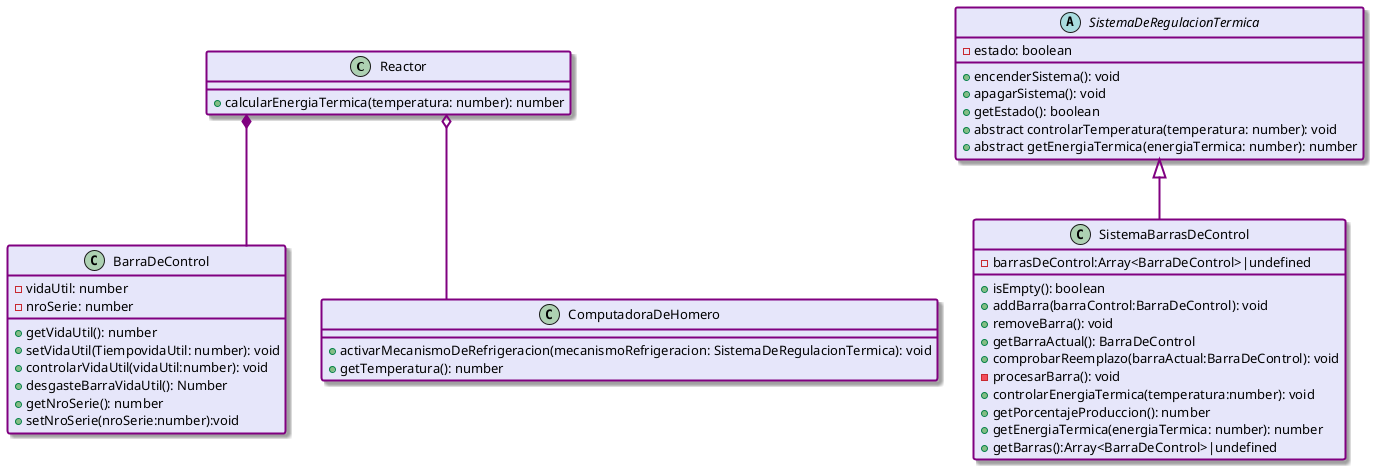 @startuml Trabajo Practico Laboratorio - Sistema de Refrigeracion

!define MyFontColor #000000
!define MyBorderColor #800080
!define MyBackgroundColor #E6E6FA
!define MyArrowColor #800080

skinparam defaultFontName Arial
skinparam DefaultFontSize 13
skinparam Linetype ortho
skinparam Arrowcolor MyArrowColor
skinparam ArrowThickness 2
skinparam Classbordercolor MyBorderColor
skinparam ClassBorderThickness 2
skinparam ClassBackgroundColor MyBackgroundColor
skinparam Shadowing true
skinparam GroupInheritance 1
skinparam NoteBackgroundColor yellow
skinparam NoteBorderThickness 2

class Reactor{
    + calcularEnergiaTermica(temperatura: number): number
}

abstract class SistemaDeRegulacionTermica {
    - estado: boolean
    + encenderSistema(): void
    + apagarSistema(): void
    + getEstado(): boolean
    + abstract controlarTemperatura(temperatura: number): void
    + abstract getEnergiaTermica(energiaTermica: number): number
}

class BarraDeControl{
    - vidaUtil: number
    - nroSerie: number
    + getVidaUtil(): number
    + setVidaUtil(TiempovidaUtil: number): void
    + controlarVidaUtil(vidaUtil:number): void
    + desgasteBarraVidaUtil(): Number
    + getNroSerie(): number
	+ setNroSerie(nroSerie:number):void
}

class SistemaBarrasDeControl extends SistemaDeRegulacionTermica{
    - barrasDeControl:Array<BarraDeControl>|undefined
    + isEmpty(): boolean
    + addBarra(barraControl:BarraDeControl): void
    + removeBarra(): void
    + getBarraActual(): BarraDeControl
    + comprobarReemplazo(barraActual:BarraDeControl): void
    - procesarBarra(): void
    + controlarEnergiaTermica(temperatura:number): void
    + getPorcentajeProduccion(): number
    + getEnergiaTermica(energiaTermica: number): number
    + getBarras():Array<BarraDeControl>|undefined
}

class ComputadoraDeHomero {
    + activarMecanismoDeRefrigeracion(mecanismoRefrigeracion: SistemaDeRegulacionTermica): void
    + getTemperatura(): number
}

Reactor *-- BarraDeControl
Reactor o-- ComputadoraDeHomero

@enduml